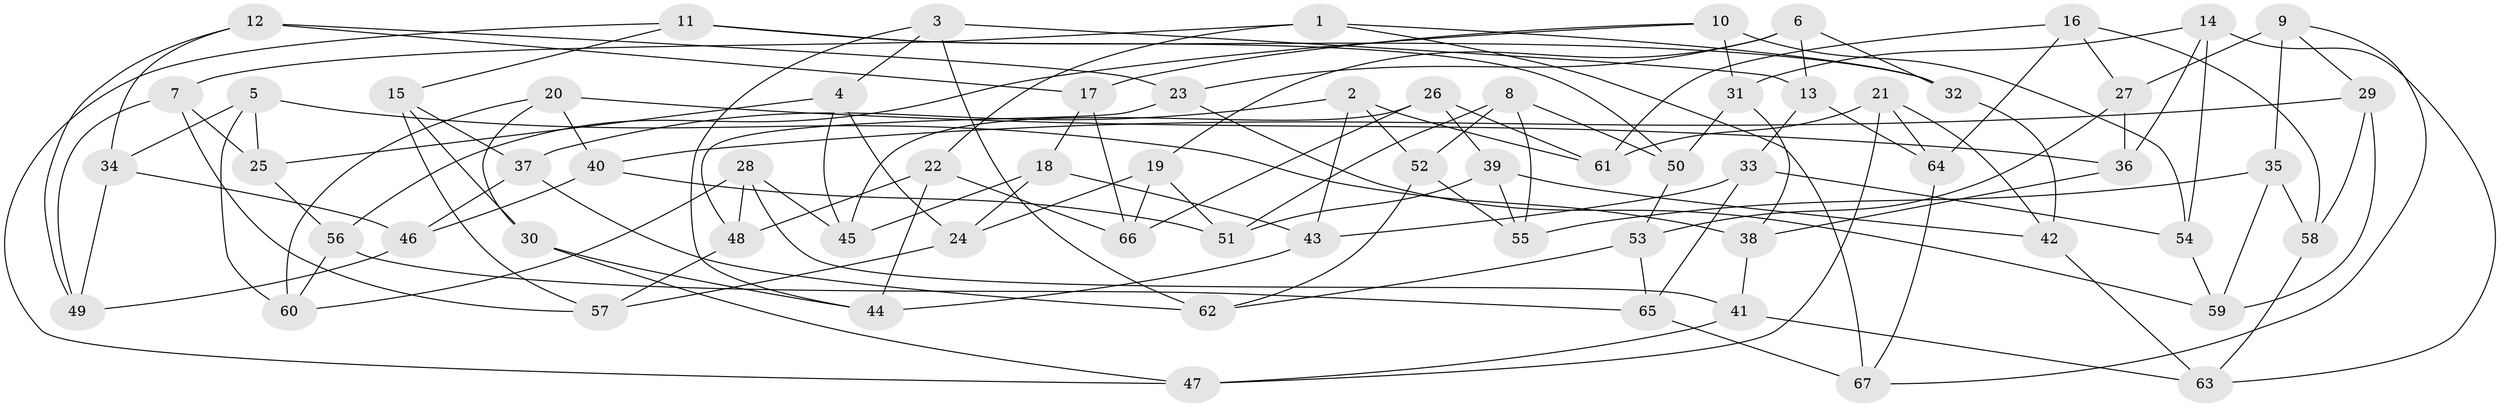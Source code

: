 // Generated by graph-tools (version 1.1) at 2025/16/03/09/25 04:16:43]
// undirected, 67 vertices, 134 edges
graph export_dot {
graph [start="1"]
  node [color=gray90,style=filled];
  1;
  2;
  3;
  4;
  5;
  6;
  7;
  8;
  9;
  10;
  11;
  12;
  13;
  14;
  15;
  16;
  17;
  18;
  19;
  20;
  21;
  22;
  23;
  24;
  25;
  26;
  27;
  28;
  29;
  30;
  31;
  32;
  33;
  34;
  35;
  36;
  37;
  38;
  39;
  40;
  41;
  42;
  43;
  44;
  45;
  46;
  47;
  48;
  49;
  50;
  51;
  52;
  53;
  54;
  55;
  56;
  57;
  58;
  59;
  60;
  61;
  62;
  63;
  64;
  65;
  66;
  67;
  1 -- 67;
  1 -- 7;
  1 -- 32;
  1 -- 22;
  2 -- 43;
  2 -- 37;
  2 -- 61;
  2 -- 52;
  3 -- 62;
  3 -- 13;
  3 -- 4;
  3 -- 44;
  4 -- 25;
  4 -- 45;
  4 -- 24;
  5 -- 34;
  5 -- 60;
  5 -- 38;
  5 -- 25;
  6 -- 32;
  6 -- 13;
  6 -- 19;
  6 -- 23;
  7 -- 49;
  7 -- 25;
  7 -- 57;
  8 -- 55;
  8 -- 50;
  8 -- 51;
  8 -- 52;
  9 -- 67;
  9 -- 27;
  9 -- 29;
  9 -- 35;
  10 -- 56;
  10 -- 31;
  10 -- 54;
  10 -- 17;
  11 -- 15;
  11 -- 32;
  11 -- 47;
  11 -- 50;
  12 -- 34;
  12 -- 23;
  12 -- 49;
  12 -- 17;
  13 -- 33;
  13 -- 64;
  14 -- 63;
  14 -- 36;
  14 -- 54;
  14 -- 31;
  15 -- 57;
  15 -- 30;
  15 -- 37;
  16 -- 64;
  16 -- 58;
  16 -- 27;
  16 -- 61;
  17 -- 18;
  17 -- 66;
  18 -- 43;
  18 -- 24;
  18 -- 45;
  19 -- 51;
  19 -- 24;
  19 -- 66;
  20 -- 60;
  20 -- 30;
  20 -- 40;
  20 -- 36;
  21 -- 64;
  21 -- 42;
  21 -- 47;
  21 -- 61;
  22 -- 44;
  22 -- 66;
  22 -- 48;
  23 -- 59;
  23 -- 48;
  24 -- 57;
  25 -- 56;
  26 -- 66;
  26 -- 45;
  26 -- 39;
  26 -- 61;
  27 -- 36;
  27 -- 53;
  28 -- 60;
  28 -- 45;
  28 -- 48;
  28 -- 41;
  29 -- 40;
  29 -- 59;
  29 -- 58;
  30 -- 47;
  30 -- 44;
  31 -- 50;
  31 -- 38;
  32 -- 42;
  33 -- 65;
  33 -- 54;
  33 -- 43;
  34 -- 46;
  34 -- 49;
  35 -- 58;
  35 -- 59;
  35 -- 55;
  36 -- 38;
  37 -- 46;
  37 -- 62;
  38 -- 41;
  39 -- 51;
  39 -- 42;
  39 -- 55;
  40 -- 46;
  40 -- 51;
  41 -- 63;
  41 -- 47;
  42 -- 63;
  43 -- 44;
  46 -- 49;
  48 -- 57;
  50 -- 53;
  52 -- 62;
  52 -- 55;
  53 -- 62;
  53 -- 65;
  54 -- 59;
  56 -- 60;
  56 -- 65;
  58 -- 63;
  64 -- 67;
  65 -- 67;
}
